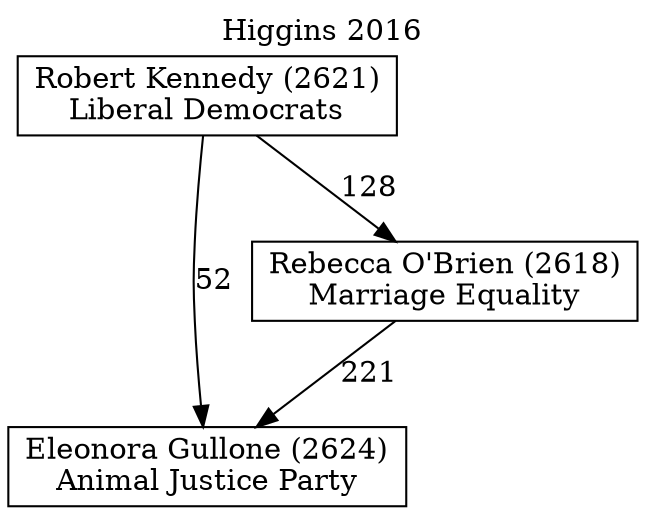 // House preference flow
digraph "Eleonora Gullone (2624)_Higgins_2016" {
	graph [label="Higgins 2016" labelloc=t mclimit=10]
	node [shape=box]
	"Robert Kennedy (2621)" [label="Robert Kennedy (2621)
Liberal Democrats"]
	"Eleonora Gullone (2624)" [label="Eleonora Gullone (2624)
Animal Justice Party"]
	"Rebecca O'Brien (2618)" [label="Rebecca O'Brien (2618)
Marriage Equality"]
	"Rebecca O'Brien (2618)" -> "Eleonora Gullone (2624)" [label=221]
	"Robert Kennedy (2621)" -> "Rebecca O'Brien (2618)" [label=128]
	"Robert Kennedy (2621)" -> "Eleonora Gullone (2624)" [label=52]
}
